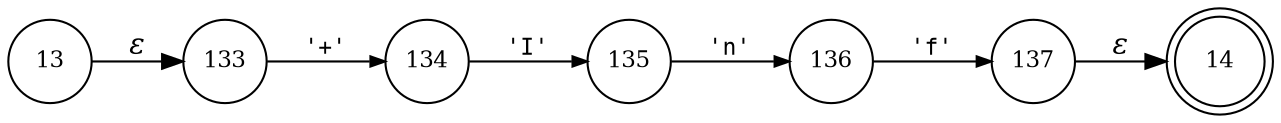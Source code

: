 digraph ATN {
rankdir=LR;
s14[fontsize=11, label="14", shape=doublecircle, fixedsize=true, width=.6];
s133[fontsize=11,label="133", shape=circle, fixedsize=true, width=.55, peripheries=1];
s134[fontsize=11,label="134", shape=circle, fixedsize=true, width=.55, peripheries=1];
s135[fontsize=11,label="135", shape=circle, fixedsize=true, width=.55, peripheries=1];
s136[fontsize=11,label="136", shape=circle, fixedsize=true, width=.55, peripheries=1];
s137[fontsize=11,label="137", shape=circle, fixedsize=true, width=.55, peripheries=1];
s13[fontsize=11,label="13", shape=circle, fixedsize=true, width=.55, peripheries=1];
s13 -> s133 [fontname="Times-Italic", label="&epsilon;"];
s133 -> s134 [fontsize=11, fontname="Courier", arrowsize=.7, label = "'+'", arrowhead = normal];
s134 -> s135 [fontsize=11, fontname="Courier", arrowsize=.7, label = "'I'", arrowhead = normal];
s135 -> s136 [fontsize=11, fontname="Courier", arrowsize=.7, label = "'n'", arrowhead = normal];
s136 -> s137 [fontsize=11, fontname="Courier", arrowsize=.7, label = "'f'", arrowhead = normal];
s137 -> s14 [fontname="Times-Italic", label="&epsilon;"];
}